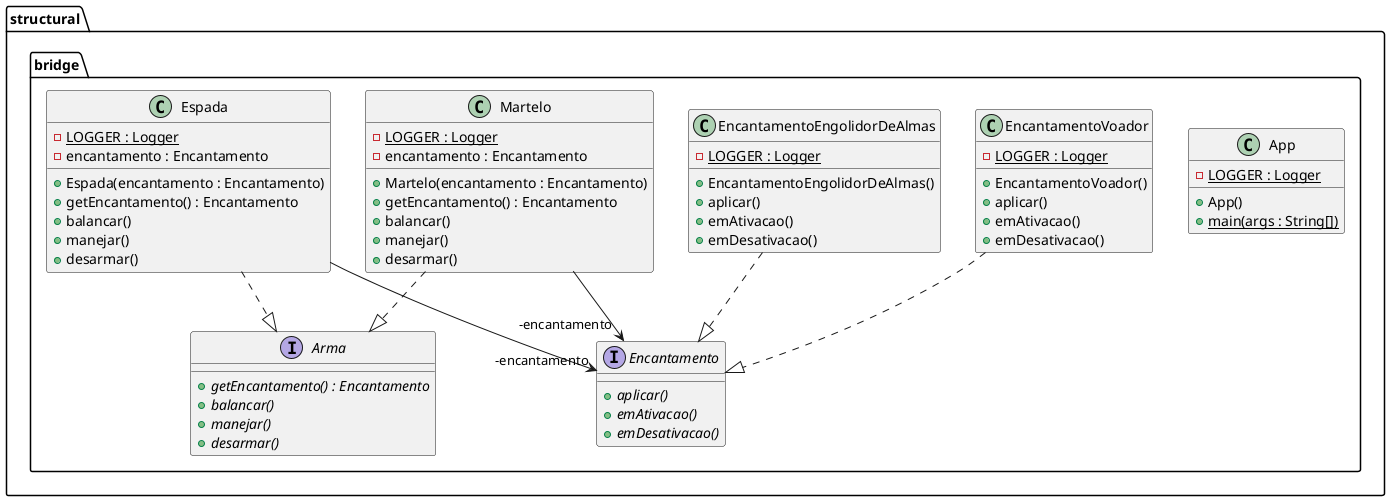 @startuml
package structural.bridge {
  class App {
    - LOGGER : Logger {static}
    + App()
    + main(args : String[]) {static}
  }
  interface Encantamento {
    + aplicar() {abstract}
    + emAtivacao() {abstract}
    + emDesativacao() {abstract}
  }
  class EncantamentoVoador {
    - LOGGER : Logger {static}
    + EncantamentoVoador()
    + aplicar()
    + emAtivacao()
    + emDesativacao()
  }
  class Martelo {
    - LOGGER : Logger {static}
    - encantamento : Encantamento
    + Martelo(encantamento : Encantamento)
    + getEncantamento() : Encantamento
    + balancar()
    + manejar()
    + desarmar()
  }
  class EncantamentoEngolidorDeAlmas {
    - LOGGER : Logger {static}
    + EncantamentoEngolidorDeAlmas()
    + aplicar()
    + emAtivacao()
    + emDesativacao()
  }
  class Espada {
    - LOGGER : Logger {static}
    - encantamento : Encantamento
    + Espada(encantamento : Encantamento)
    + getEncantamento() : Encantamento
    + balancar()
    + manejar()
    + desarmar()
  }
  interface Arma {
    + getEncantamento() : Encantamento {abstract}
    + balancar() {abstract}
    + manejar() {abstract}
    + desarmar() {abstract}
  }
}
Espada -->  "-encantamento" Encantamento
Martelo -->  "-encantamento" Encantamento
EncantamentoVoador ..|> Encantamento 
Martelo ..|> Arma 
EncantamentoEngolidorDeAlmas ..|> Encantamento 
Espada ..|> Arma 
@enduml